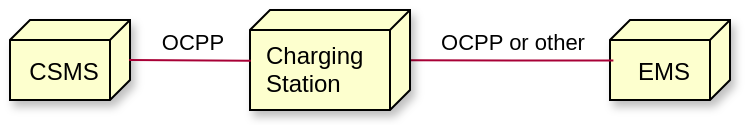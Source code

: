 <mxfile version="24.7.14">
  <diagram name="Page-1" id="9tQ1tSP2HzV1Um7QykBu">
    <mxGraphModel dx="581" dy="494" grid="1" gridSize="10" guides="1" tooltips="1" connect="1" arrows="1" fold="1" page="1" pageScale="1" pageWidth="827" pageHeight="1169" math="0" shadow="0">
      <root>
        <mxCell id="0" />
        <mxCell id="1" parent="0" />
        <mxCell id="CXf4Stw_9BNjJduYWU0U-2" value="&lt;p&gt;EMS&lt;/p&gt;" style="verticalAlign=top;align=center;spacingTop=0;spacingLeft=6;spacingRight=12;shape=cube;size=10;direction=south;fontStyle=0;html=1;whiteSpace=wrap;fillColor=#fdffce;strokeColor=#000000;fillStyle=auto;gradientColor=none;shadow=1;" parent="1" vertex="1">
          <mxGeometry x="340" y="35" width="60" height="40" as="geometry" />
        </mxCell>
        <mxCell id="mhzfkvUgbWvhKUDIgvSq-2" style="rounded=0;orthogonalLoop=1;jettySize=auto;html=1;entryX=0.503;entryY=0.012;entryDx=0;entryDy=0;entryPerimeter=0;startArrow=none;startFill=0;endArrow=none;endFill=0;strokeColor=#a80036;exitX=0.507;exitY=0.972;exitDx=0;exitDy=0;exitPerimeter=0;" parent="1" source="CXf4Stw_9BNjJduYWU0U-2" target="gdr06xnz4CwgrTGuNF6l-2" edge="1">
          <mxGeometry relative="1" as="geometry">
            <mxPoint x="360" y="55" as="sourcePoint" />
          </mxGeometry>
        </mxCell>
        <mxCell id="mhzfkvUgbWvhKUDIgvSq-3" value="OCPP or other" style="edgeLabel;html=1;align=center;verticalAlign=middle;resizable=0;points=[];" parent="mhzfkvUgbWvhKUDIgvSq-2" vertex="1" connectable="0">
          <mxGeometry x="-0.158" relative="1" as="geometry">
            <mxPoint x="-8" y="-9" as="offset" />
          </mxGeometry>
        </mxCell>
        <mxCell id="gdr06xnz4CwgrTGuNF6l-1" value="&lt;p&gt;CSMS&lt;/p&gt;" style="verticalAlign=top;align=center;spacingTop=0;spacingLeft=6;spacingRight=12;shape=cube;size=10;direction=south;fontStyle=0;html=1;whiteSpace=wrap;fillColor=#fdffce;strokeColor=#000000;fillStyle=auto;gradientColor=none;shadow=1;" parent="1" vertex="1">
          <mxGeometry x="40" y="35" width="60" height="40" as="geometry" />
        </mxCell>
        <mxCell id="gdr06xnz4CwgrTGuNF6l-2" value="&lt;p&gt;Charging&lt;br&gt;Station&lt;/p&gt;" style="verticalAlign=top;align=left;spacingTop=-3;spacingLeft=6;spacingRight=12;shape=cube;size=10;direction=south;fontStyle=0;html=1;whiteSpace=wrap;fillColor=#fdffce;strokeColor=#000000;fillStyle=auto;gradientColor=none;shadow=1;spacing=2;" parent="1" vertex="1">
          <mxGeometry x="160" y="30" width="80" height="50" as="geometry" />
        </mxCell>
        <mxCell id="gdr06xnz4CwgrTGuNF6l-3" style="rounded=0;orthogonalLoop=1;jettySize=auto;html=1;entryX=0.5;entryY=0.007;entryDx=0;entryDy=0;entryPerimeter=0;endArrow=none;endFill=0;strokeColor=#a80036;exitX=0.508;exitY=0.995;exitDx=0;exitDy=0;exitPerimeter=0;" parent="1" source="gdr06xnz4CwgrTGuNF6l-2" target="gdr06xnz4CwgrTGuNF6l-1" edge="1">
          <mxGeometry relative="1" as="geometry" />
        </mxCell>
        <mxCell id="gdr06xnz4CwgrTGuNF6l-5" value="OCPP" style="edgeLabel;html=1;align=center;verticalAlign=middle;resizable=0;points=[];" parent="gdr06xnz4CwgrTGuNF6l-3" vertex="1" connectable="0">
          <mxGeometry x="0.008" y="-1" relative="1" as="geometry">
            <mxPoint x="1" y="-8" as="offset" />
          </mxGeometry>
        </mxCell>
      </root>
    </mxGraphModel>
  </diagram>
</mxfile>
